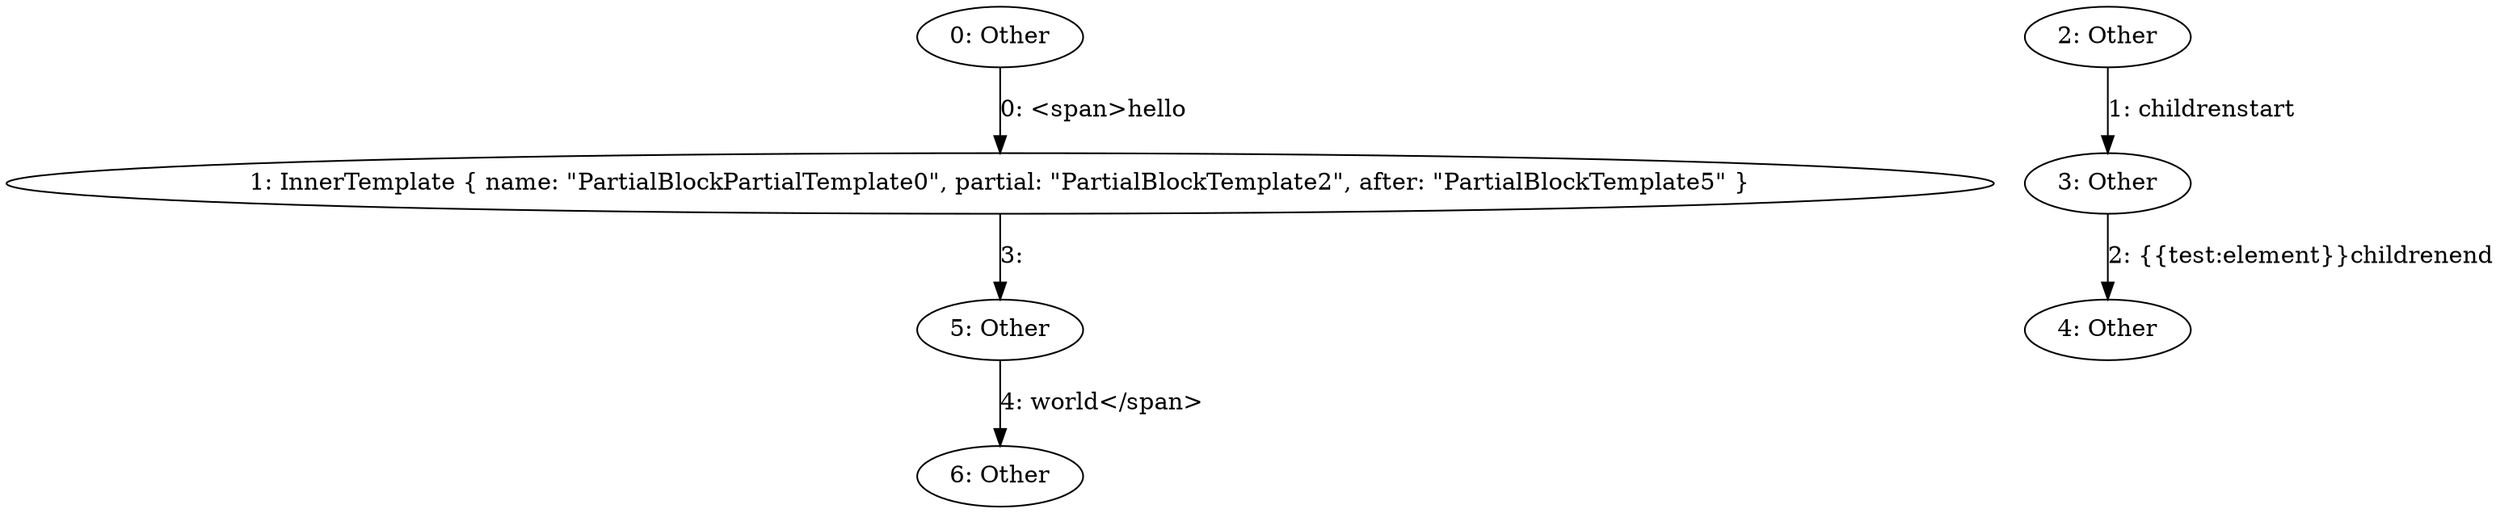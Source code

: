 digraph {
    0 [ label = "0: Other" ]
    1 [ label = "1: InnerTemplate { name: \"PartialBlockPartialTemplate0\", partial: \"PartialBlockTemplate2\", after: \"PartialBlockTemplate5\" }" ]
    2 [ label = "2: Other" ]
    3 [ label = "3: Other" ]
    4 [ label = "4: Other" ]
    5 [ label = "5: Other" ]
    6 [ label = "6: Other" ]
    0 -> 1 [ label = "0: <span>hello" ]
    2 -> 3 [ label = "1: childrenstart" ]
    3 -> 4 [ label = "2: {{test:element}}childrenend" ]
    1 -> 5 [ label = "3: " ]
    5 -> 6 [ label = "4: world</span>" ]
}
